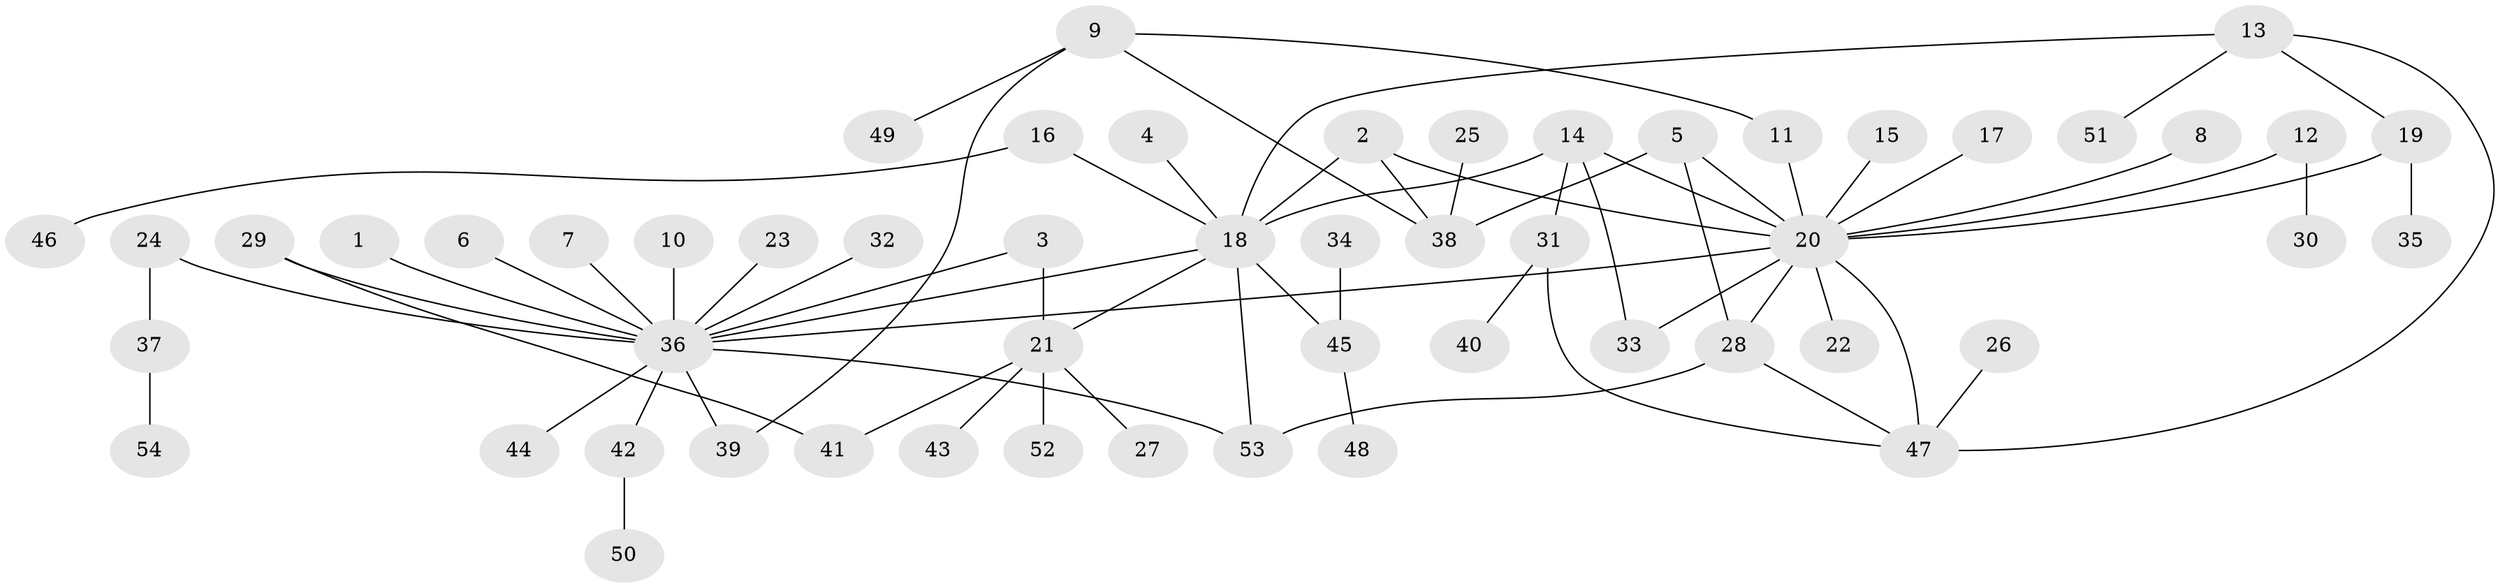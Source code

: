 // original degree distribution, {2: 0.16883116883116883, 15: 0.012987012987012988, 19: 0.012987012987012988, 3: 0.1038961038961039, 5: 0.05194805194805195, 10: 0.012987012987012988, 4: 0.06493506493506493, 1: 0.5454545454545454, 6: 0.025974025974025976}
// Generated by graph-tools (version 1.1) at 2025/36/03/04/25 23:36:48]
// undirected, 54 vertices, 68 edges
graph export_dot {
  node [color=gray90,style=filled];
  1;
  2;
  3;
  4;
  5;
  6;
  7;
  8;
  9;
  10;
  11;
  12;
  13;
  14;
  15;
  16;
  17;
  18;
  19;
  20;
  21;
  22;
  23;
  24;
  25;
  26;
  27;
  28;
  29;
  30;
  31;
  32;
  33;
  34;
  35;
  36;
  37;
  38;
  39;
  40;
  41;
  42;
  43;
  44;
  45;
  46;
  47;
  48;
  49;
  50;
  51;
  52;
  53;
  54;
  1 -- 36 [weight=1.0];
  2 -- 18 [weight=1.0];
  2 -- 20 [weight=1.0];
  2 -- 38 [weight=1.0];
  3 -- 21 [weight=1.0];
  3 -- 36 [weight=1.0];
  4 -- 18 [weight=1.0];
  5 -- 20 [weight=1.0];
  5 -- 28 [weight=1.0];
  5 -- 38 [weight=1.0];
  6 -- 36 [weight=1.0];
  7 -- 36 [weight=1.0];
  8 -- 20 [weight=1.0];
  9 -- 11 [weight=1.0];
  9 -- 38 [weight=1.0];
  9 -- 39 [weight=1.0];
  9 -- 49 [weight=1.0];
  10 -- 36 [weight=1.0];
  11 -- 20 [weight=1.0];
  12 -- 20 [weight=1.0];
  12 -- 30 [weight=1.0];
  13 -- 18 [weight=1.0];
  13 -- 19 [weight=1.0];
  13 -- 47 [weight=1.0];
  13 -- 51 [weight=1.0];
  14 -- 18 [weight=1.0];
  14 -- 20 [weight=1.0];
  14 -- 31 [weight=1.0];
  14 -- 33 [weight=1.0];
  15 -- 20 [weight=1.0];
  16 -- 18 [weight=1.0];
  16 -- 46 [weight=1.0];
  17 -- 20 [weight=1.0];
  18 -- 21 [weight=1.0];
  18 -- 36 [weight=1.0];
  18 -- 45 [weight=1.0];
  18 -- 53 [weight=1.0];
  19 -- 20 [weight=1.0];
  19 -- 35 [weight=1.0];
  20 -- 22 [weight=1.0];
  20 -- 28 [weight=1.0];
  20 -- 33 [weight=1.0];
  20 -- 36 [weight=1.0];
  20 -- 47 [weight=1.0];
  21 -- 27 [weight=1.0];
  21 -- 41 [weight=1.0];
  21 -- 43 [weight=1.0];
  21 -- 52 [weight=1.0];
  23 -- 36 [weight=1.0];
  24 -- 36 [weight=1.0];
  24 -- 37 [weight=1.0];
  25 -- 38 [weight=1.0];
  26 -- 47 [weight=1.0];
  28 -- 47 [weight=1.0];
  28 -- 53 [weight=1.0];
  29 -- 36 [weight=1.0];
  29 -- 41 [weight=1.0];
  31 -- 40 [weight=1.0];
  31 -- 47 [weight=1.0];
  32 -- 36 [weight=1.0];
  34 -- 45 [weight=1.0];
  36 -- 39 [weight=1.0];
  36 -- 42 [weight=1.0];
  36 -- 44 [weight=1.0];
  36 -- 53 [weight=1.0];
  37 -- 54 [weight=1.0];
  42 -- 50 [weight=1.0];
  45 -- 48 [weight=1.0];
}
